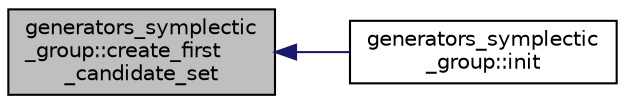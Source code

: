 digraph "generators_symplectic_group::create_first_candidate_set"
{
  edge [fontname="Helvetica",fontsize="10",labelfontname="Helvetica",labelfontsize="10"];
  node [fontname="Helvetica",fontsize="10",shape=record];
  rankdir="LR";
  Node19 [label="generators_symplectic\l_group::create_first\l_candidate_set",height=0.2,width=0.4,color="black", fillcolor="grey75", style="filled", fontcolor="black"];
  Node19 -> Node20 [dir="back",color="midnightblue",fontsize="10",style="solid",fontname="Helvetica"];
  Node20 [label="generators_symplectic\l_group::init",height=0.2,width=0.4,color="black", fillcolor="white", style="filled",URL="$d7/dd9/classgenerators__symplectic__group.html#a3f0418f9f639b4a2ab1ce3b6ea89233d"];
}
